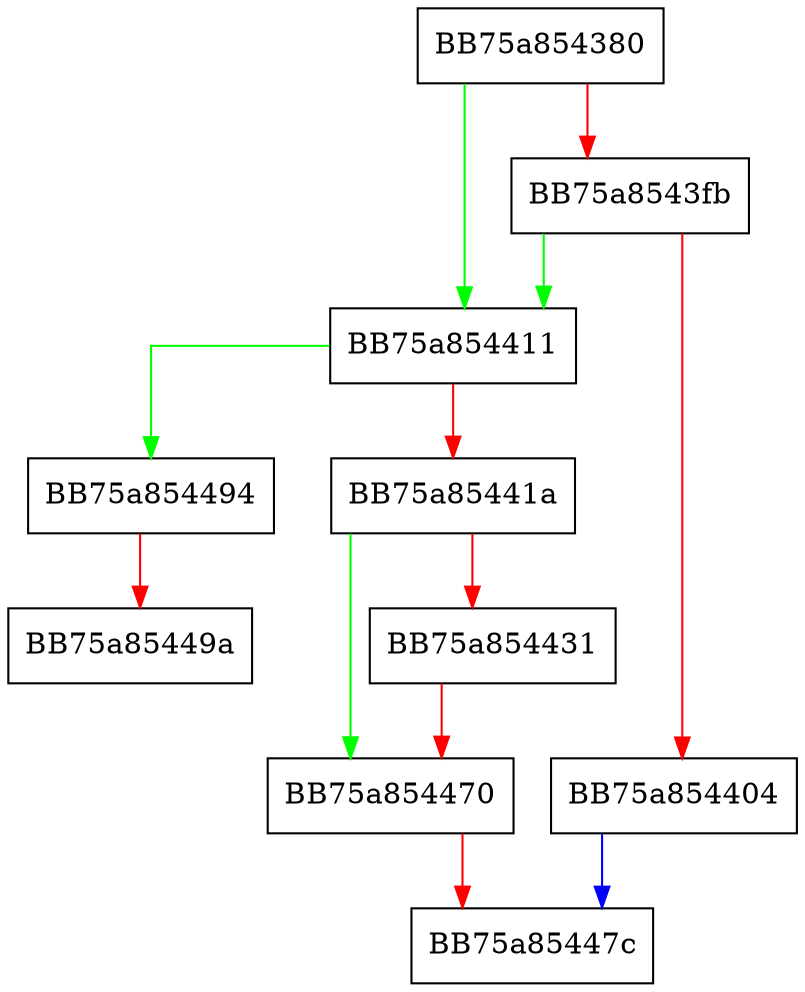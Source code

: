 digraph UpdateState {
  node [shape="box"];
  graph [splines=ortho];
  BB75a854380 -> BB75a854411 [color="green"];
  BB75a854380 -> BB75a8543fb [color="red"];
  BB75a8543fb -> BB75a854411 [color="green"];
  BB75a8543fb -> BB75a854404 [color="red"];
  BB75a854404 -> BB75a85447c [color="blue"];
  BB75a854411 -> BB75a854494 [color="green"];
  BB75a854411 -> BB75a85441a [color="red"];
  BB75a85441a -> BB75a854470 [color="green"];
  BB75a85441a -> BB75a854431 [color="red"];
  BB75a854431 -> BB75a854470 [color="red"];
  BB75a854470 -> BB75a85447c [color="red"];
  BB75a854494 -> BB75a85449a [color="red"];
}